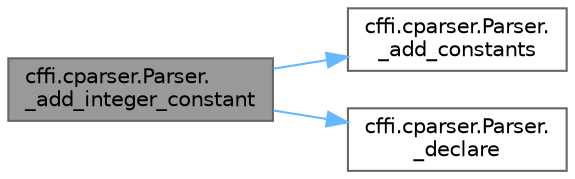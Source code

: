 digraph "cffi.cparser.Parser._add_integer_constant"
{
 // LATEX_PDF_SIZE
  bgcolor="transparent";
  edge [fontname=Helvetica,fontsize=10,labelfontname=Helvetica,labelfontsize=10];
  node [fontname=Helvetica,fontsize=10,shape=box,height=0.2,width=0.4];
  rankdir="LR";
  Node1 [id="Node000001",label="cffi.cparser.Parser.\l_add_integer_constant",height=0.2,width=0.4,color="gray40", fillcolor="grey60", style="filled", fontcolor="black",tooltip=" "];
  Node1 -> Node2 [id="edge1_Node000001_Node000002",color="steelblue1",style="solid",tooltip=" "];
  Node2 [id="Node000002",label="cffi.cparser.Parser.\l_add_constants",height=0.2,width=0.4,color="grey40", fillcolor="white", style="filled",URL="$classcffi_1_1cparser_1_1_parser.html#aaae3aff9ebb6ab5581eaa3707a4124ec",tooltip=" "];
  Node1 -> Node3 [id="edge2_Node000001_Node000003",color="steelblue1",style="solid",tooltip=" "];
  Node3 [id="Node000003",label="cffi.cparser.Parser.\l_declare",height=0.2,width=0.4,color="grey40", fillcolor="white", style="filled",URL="$classcffi_1_1cparser_1_1_parser.html#a0ee3e732439083dc143268638c387a99",tooltip=" "];
}
